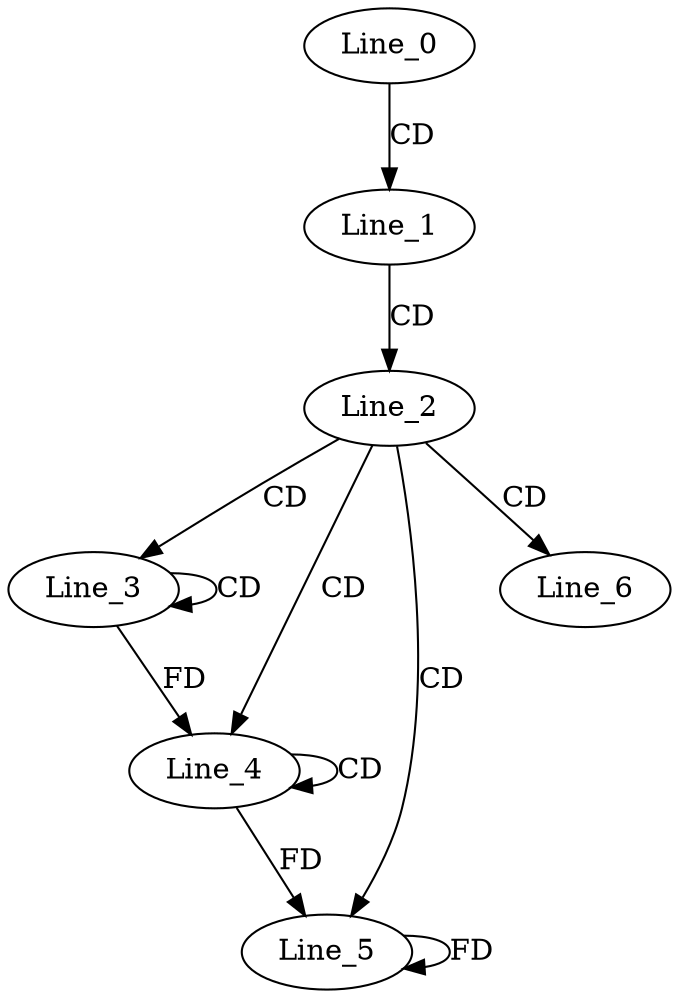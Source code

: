 digraph G {
  Line_0;
  Line_1;
  Line_2;
  Line_3;
  Line_3;
  Line_4;
  Line_4;
  Line_5;
  Line_5;
  Line_6;
  Line_0 -> Line_1 [ label="CD" ];
  Line_1 -> Line_2 [ label="CD" ];
  Line_2 -> Line_3 [ label="CD" ];
  Line_3 -> Line_3 [ label="CD" ];
  Line_2 -> Line_4 [ label="CD" ];
  Line_4 -> Line_4 [ label="CD" ];
  Line_3 -> Line_4 [ label="FD" ];
  Line_2 -> Line_5 [ label="CD" ];
  Line_4 -> Line_5 [ label="FD" ];
  Line_5 -> Line_5 [ label="FD" ];
  Line_2 -> Line_6 [ label="CD" ];
}
